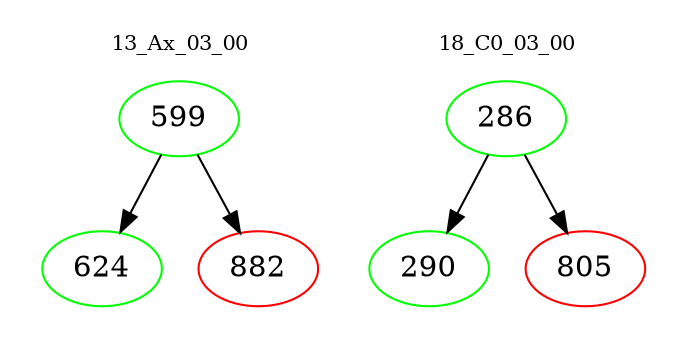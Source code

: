 digraph{
subgraph cluster_0 {
color = white
label = "13_Ax_03_00";
fontsize=10;
T0_599 [label="599", color="green"]
T0_599 -> T0_624 [color="black"]
T0_624 [label="624", color="green"]
T0_599 -> T0_882 [color="black"]
T0_882 [label="882", color="red"]
}
subgraph cluster_1 {
color = white
label = "18_C0_03_00";
fontsize=10;
T1_286 [label="286", color="green"]
T1_286 -> T1_290 [color="black"]
T1_290 [label="290", color="green"]
T1_286 -> T1_805 [color="black"]
T1_805 [label="805", color="red"]
}
}
